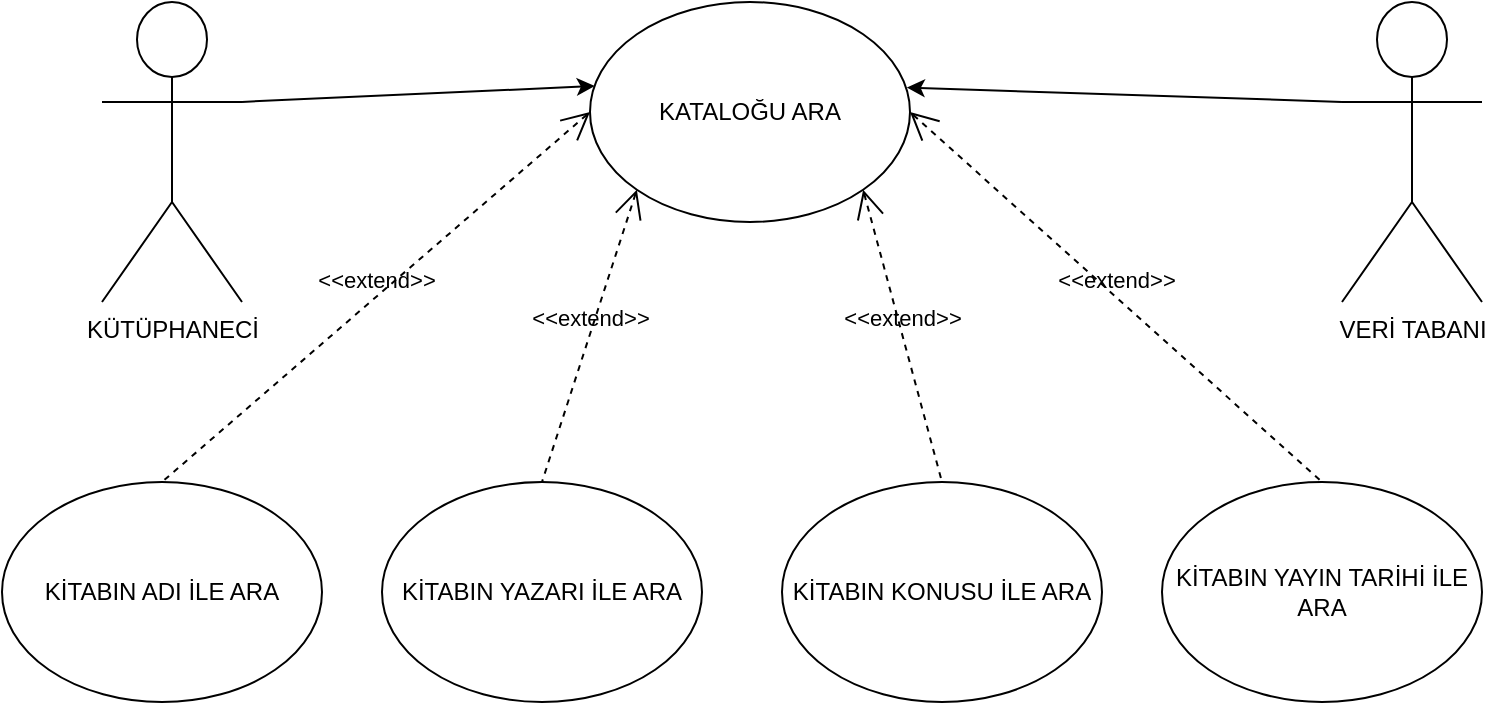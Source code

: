 <mxfile version="17.4.5" type="device"><diagram id="Q-I2X11cnPs3l9RVdpve" name="Page-1"><mxGraphModel dx="1038" dy="532" grid="1" gridSize="10" guides="1" tooltips="1" connect="1" arrows="1" fold="1" page="1" pageScale="1" pageWidth="827" pageHeight="1169" math="0" shadow="0"><root><mxCell id="0"/><mxCell id="1" parent="0"/><mxCell id="t1NLlS9k6TDiDEWYEcHX-1" value="&lt;font style=&quot;vertical-align: inherit&quot;&gt;&lt;font style=&quot;vertical-align: inherit&quot;&gt;KÜTÜPHANECİ&lt;/font&gt;&lt;/font&gt;" style="shape=umlActor;html=1;verticalLabelPosition=bottom;verticalAlign=top;align=center;" vertex="1" parent="1"><mxGeometry x="90" y="80" width="70" height="150" as="geometry"/></mxCell><mxCell id="t1NLlS9k6TDiDEWYEcHX-2" value="&lt;font style=&quot;vertical-align: inherit&quot;&gt;&lt;font style=&quot;vertical-align: inherit&quot;&gt;KİTABIN KONUSU İLE ARA&lt;/font&gt;&lt;/font&gt;" style="ellipse;whiteSpace=wrap;html=1;" vertex="1" parent="1"><mxGeometry x="430" y="320" width="160" height="110" as="geometry"/></mxCell><mxCell id="t1NLlS9k6TDiDEWYEcHX-3" value="&lt;font style=&quot;vertical-align: inherit&quot;&gt;&lt;font style=&quot;vertical-align: inherit&quot;&gt;KİTABIN YAZARI İLE ARA&lt;/font&gt;&lt;/font&gt;" style="ellipse;whiteSpace=wrap;html=1;" vertex="1" parent="1"><mxGeometry x="230" y="320" width="160" height="110" as="geometry"/></mxCell><mxCell id="t1NLlS9k6TDiDEWYEcHX-4" value="&lt;font style=&quot;vertical-align: inherit&quot;&gt;&lt;font style=&quot;vertical-align: inherit&quot;&gt;KİTABIN ADI İLE ARA&lt;/font&gt;&lt;/font&gt;" style="ellipse;whiteSpace=wrap;html=1;" vertex="1" parent="1"><mxGeometry x="40" y="320" width="160" height="110" as="geometry"/></mxCell><mxCell id="t1NLlS9k6TDiDEWYEcHX-5" value="&lt;font style=&quot;vertical-align: inherit&quot;&gt;&lt;font style=&quot;vertical-align: inherit&quot;&gt;KATALOĞU ARA&lt;/font&gt;&lt;/font&gt;" style="ellipse;whiteSpace=wrap;html=1;" vertex="1" parent="1"><mxGeometry x="334" y="80" width="160" height="110" as="geometry"/></mxCell><mxCell id="t1NLlS9k6TDiDEWYEcHX-6" value="&lt;font style=&quot;vertical-align: inherit&quot;&gt;&lt;font style=&quot;vertical-align: inherit&quot;&gt;KİTABIN YAYIN TARİHİ İLE ARA&lt;/font&gt;&lt;/font&gt;" style="ellipse;whiteSpace=wrap;html=1;" vertex="1" parent="1"><mxGeometry x="620" y="320" width="160" height="110" as="geometry"/></mxCell><mxCell id="t1NLlS9k6TDiDEWYEcHX-11" value="&amp;lt;&amp;lt;extend&amp;gt;&amp;gt;" style="edgeStyle=none;html=1;startArrow=open;endArrow=none;startSize=12;verticalAlign=bottom;dashed=1;labelBackgroundColor=none;rounded=0;entryX=0.5;entryY=0;entryDx=0;entryDy=0;exitX=0;exitY=0.5;exitDx=0;exitDy=0;" edge="1" parent="1" source="t1NLlS9k6TDiDEWYEcHX-5" target="t1NLlS9k6TDiDEWYEcHX-4"><mxGeometry width="160" relative="1" as="geometry"><mxPoint x="330" y="140" as="sourcePoint"/><mxPoint x="110" y="310" as="targetPoint"/></mxGeometry></mxCell><mxCell id="t1NLlS9k6TDiDEWYEcHX-12" value="&amp;lt;&amp;lt;extend&amp;gt;&amp;gt;" style="edgeStyle=none;html=1;startArrow=open;endArrow=none;startSize=12;verticalAlign=bottom;dashed=1;labelBackgroundColor=none;rounded=0;exitX=0;exitY=1;exitDx=0;exitDy=0;entryX=0.5;entryY=0;entryDx=0;entryDy=0;" edge="1" parent="1" source="t1NLlS9k6TDiDEWYEcHX-5" target="t1NLlS9k6TDiDEWYEcHX-3"><mxGeometry width="160" relative="1" as="geometry"><mxPoint x="340" y="280" as="sourcePoint"/><mxPoint x="240" y="280" as="targetPoint"/><mxPoint as="offset"/></mxGeometry></mxCell><mxCell id="t1NLlS9k6TDiDEWYEcHX-13" value="&amp;lt;&amp;lt;extend&amp;gt;&amp;gt;" style="edgeStyle=none;html=1;startArrow=open;endArrow=none;startSize=12;verticalAlign=bottom;dashed=1;labelBackgroundColor=none;rounded=0;entryX=0.5;entryY=0;entryDx=0;entryDy=0;exitX=1;exitY=1;exitDx=0;exitDy=0;" edge="1" parent="1" source="t1NLlS9k6TDiDEWYEcHX-5" target="t1NLlS9k6TDiDEWYEcHX-2"><mxGeometry width="160" relative="1" as="geometry"><mxPoint x="530" y="210" as="sourcePoint"/><mxPoint x="460" y="240" as="targetPoint"/><mxPoint as="offset"/></mxGeometry></mxCell><mxCell id="t1NLlS9k6TDiDEWYEcHX-14" value="&amp;lt;&amp;lt;extend&amp;gt;&amp;gt;" style="edgeStyle=none;html=1;startArrow=open;endArrow=none;startSize=12;verticalAlign=bottom;dashed=1;labelBackgroundColor=none;rounded=0;exitX=1;exitY=0.5;exitDx=0;exitDy=0;entryX=0.5;entryY=0;entryDx=0;entryDy=0;" edge="1" parent="1" source="t1NLlS9k6TDiDEWYEcHX-5" target="t1NLlS9k6TDiDEWYEcHX-6"><mxGeometry width="160" relative="1" as="geometry"><mxPoint x="730" y="250" as="sourcePoint"/><mxPoint x="690" y="310" as="targetPoint"/><mxPoint as="offset"/></mxGeometry></mxCell><mxCell id="t1NLlS9k6TDiDEWYEcHX-15" value="" style="endArrow=classic;html=1;rounded=0;exitX=1;exitY=0.333;exitDx=0;exitDy=0;exitPerimeter=0;entryX=0.015;entryY=0.382;entryDx=0;entryDy=0;entryPerimeter=0;" edge="1" parent="1" source="t1NLlS9k6TDiDEWYEcHX-1" target="t1NLlS9k6TDiDEWYEcHX-5"><mxGeometry width="50" height="50" relative="1" as="geometry"><mxPoint x="210" y="120" as="sourcePoint"/><mxPoint x="260" y="70" as="targetPoint"/><Array as="points"/></mxGeometry></mxCell><mxCell id="t1NLlS9k6TDiDEWYEcHX-16" value="&lt;font style=&quot;vertical-align: inherit&quot;&gt;&lt;font style=&quot;vertical-align: inherit&quot;&gt;VERİ TABANI&lt;/font&gt;&lt;/font&gt;" style="shape=umlActor;html=1;verticalLabelPosition=bottom;verticalAlign=top;align=center;" vertex="1" parent="1"><mxGeometry x="710" y="80" width="70" height="150" as="geometry"/></mxCell><mxCell id="t1NLlS9k6TDiDEWYEcHX-17" value="" style="endArrow=classic;html=1;rounded=0;entryX=0.99;entryY=0.389;entryDx=0;entryDy=0;entryPerimeter=0;exitX=0;exitY=0.333;exitDx=0;exitDy=0;exitPerimeter=0;" edge="1" parent="1" source="t1NLlS9k6TDiDEWYEcHX-16" target="t1NLlS9k6TDiDEWYEcHX-5"><mxGeometry width="50" height="50" relative="1" as="geometry"><mxPoint x="610" y="150" as="sourcePoint"/><mxPoint x="660" y="100" as="targetPoint"/></mxGeometry></mxCell></root></mxGraphModel></diagram></mxfile>